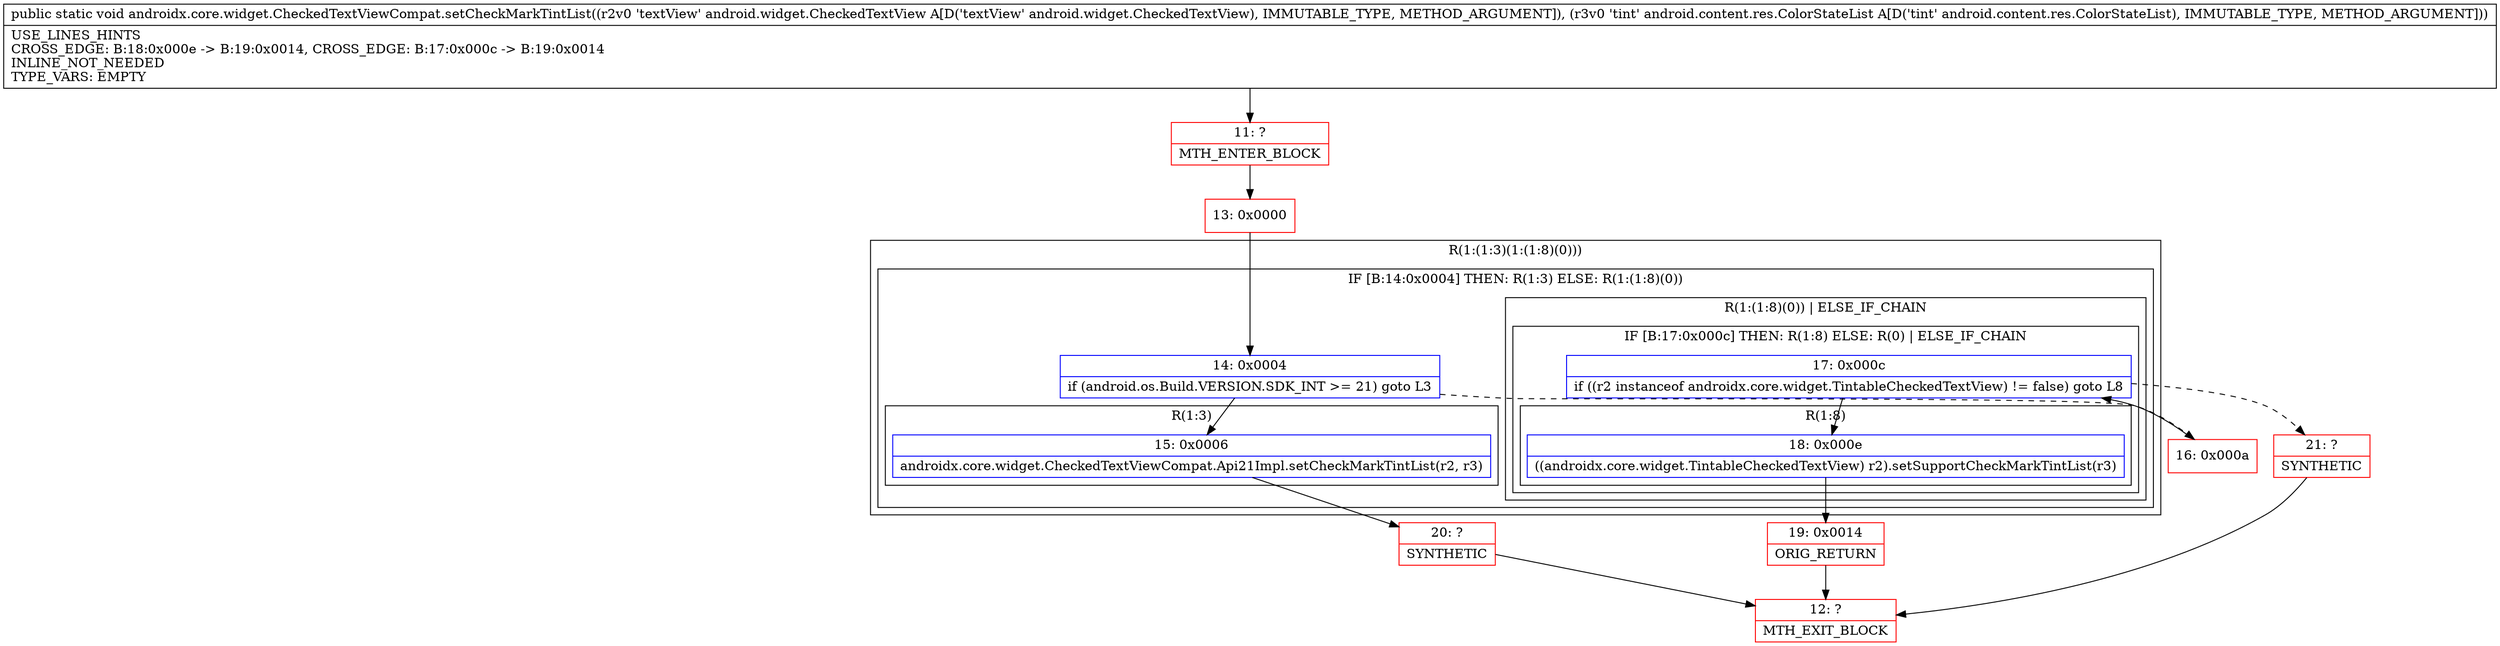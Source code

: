 digraph "CFG forandroidx.core.widget.CheckedTextViewCompat.setCheckMarkTintList(Landroid\/widget\/CheckedTextView;Landroid\/content\/res\/ColorStateList;)V" {
subgraph cluster_Region_1782868231 {
label = "R(1:(1:3)(1:(1:8)(0)))";
node [shape=record,color=blue];
subgraph cluster_IfRegion_1062510095 {
label = "IF [B:14:0x0004] THEN: R(1:3) ELSE: R(1:(1:8)(0))";
node [shape=record,color=blue];
Node_14 [shape=record,label="{14\:\ 0x0004|if (android.os.Build.VERSION.SDK_INT \>= 21) goto L3\l}"];
subgraph cluster_Region_2043862345 {
label = "R(1:3)";
node [shape=record,color=blue];
Node_15 [shape=record,label="{15\:\ 0x0006|androidx.core.widget.CheckedTextViewCompat.Api21Impl.setCheckMarkTintList(r2, r3)\l}"];
}
subgraph cluster_Region_2070359116 {
label = "R(1:(1:8)(0)) | ELSE_IF_CHAIN\l";
node [shape=record,color=blue];
subgraph cluster_IfRegion_841121398 {
label = "IF [B:17:0x000c] THEN: R(1:8) ELSE: R(0) | ELSE_IF_CHAIN\l";
node [shape=record,color=blue];
Node_17 [shape=record,label="{17\:\ 0x000c|if ((r2 instanceof androidx.core.widget.TintableCheckedTextView) != false) goto L8\l}"];
subgraph cluster_Region_689781467 {
label = "R(1:8)";
node [shape=record,color=blue];
Node_18 [shape=record,label="{18\:\ 0x000e|((androidx.core.widget.TintableCheckedTextView) r2).setSupportCheckMarkTintList(r3)\l}"];
}
subgraph cluster_Region_1179288100 {
label = "R(0)";
node [shape=record,color=blue];
}
}
}
}
}
Node_11 [shape=record,color=red,label="{11\:\ ?|MTH_ENTER_BLOCK\l}"];
Node_13 [shape=record,color=red,label="{13\:\ 0x0000}"];
Node_20 [shape=record,color=red,label="{20\:\ ?|SYNTHETIC\l}"];
Node_12 [shape=record,color=red,label="{12\:\ ?|MTH_EXIT_BLOCK\l}"];
Node_16 [shape=record,color=red,label="{16\:\ 0x000a}"];
Node_19 [shape=record,color=red,label="{19\:\ 0x0014|ORIG_RETURN\l}"];
Node_21 [shape=record,color=red,label="{21\:\ ?|SYNTHETIC\l}"];
MethodNode[shape=record,label="{public static void androidx.core.widget.CheckedTextViewCompat.setCheckMarkTintList((r2v0 'textView' android.widget.CheckedTextView A[D('textView' android.widget.CheckedTextView), IMMUTABLE_TYPE, METHOD_ARGUMENT]), (r3v0 'tint' android.content.res.ColorStateList A[D('tint' android.content.res.ColorStateList), IMMUTABLE_TYPE, METHOD_ARGUMENT]))  | USE_LINES_HINTS\lCROSS_EDGE: B:18:0x000e \-\> B:19:0x0014, CROSS_EDGE: B:17:0x000c \-\> B:19:0x0014\lINLINE_NOT_NEEDED\lTYPE_VARS: EMPTY\l}"];
MethodNode -> Node_11;Node_14 -> Node_15;
Node_14 -> Node_16[style=dashed];
Node_15 -> Node_20;
Node_17 -> Node_18;
Node_17 -> Node_21[style=dashed];
Node_18 -> Node_19;
Node_11 -> Node_13;
Node_13 -> Node_14;
Node_20 -> Node_12;
Node_16 -> Node_17;
Node_19 -> Node_12;
Node_21 -> Node_12;
}


